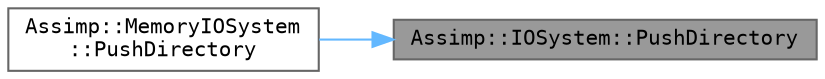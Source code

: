 digraph "Assimp::IOSystem::PushDirectory"
{
 // LATEX_PDF_SIZE
  bgcolor="transparent";
  edge [fontname=Terminal,fontsize=10,labelfontname=Helvetica,labelfontsize=10];
  node [fontname=Terminal,fontsize=10,shape=box,height=0.2,width=0.4];
  rankdir="RL";
  Node1 [label="Assimp::IOSystem::PushDirectory",height=0.2,width=0.4,color="gray40", fillcolor="grey60", style="filled", fontcolor="black",tooltip="Pushes a new directory onto the directory stack."];
  Node1 -> Node2 [dir="back",color="steelblue1",style="solid"];
  Node2 [label="Assimp::MemoryIOSystem\l::PushDirectory",height=0.2,width=0.4,color="grey40", fillcolor="white", style="filled",URL="$class_assimp_1_1_memory_i_o_system.html#a88510dccda5de12d12e767415df3ec4a",tooltip="Will push the directory."];
}
